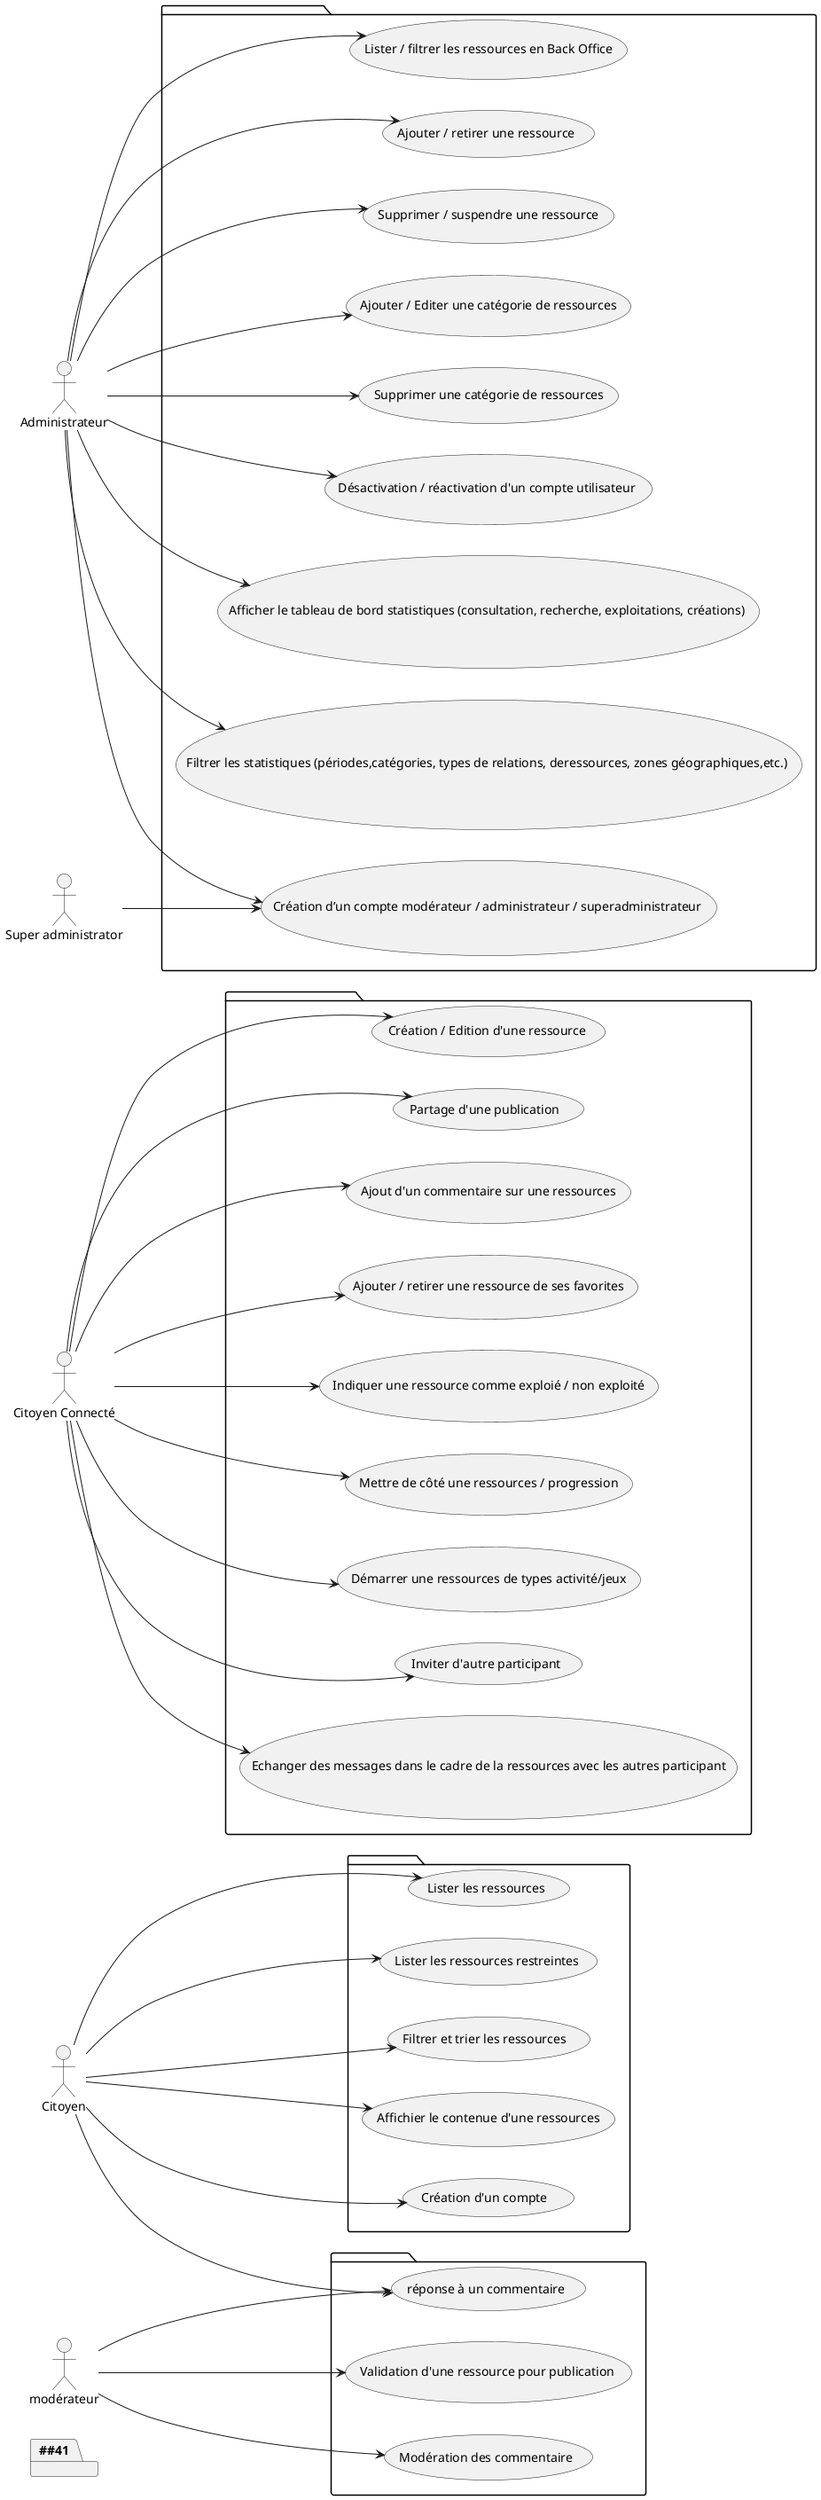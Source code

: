 @startuml
left to right direction
actor Citoyen as c
actor "Citoyen Connecté" as cc
actor Administrateur as adm
actor modérateur as modo
actor "Super administrator" as spadm
 
package  {
  usecase "Lister les ressources" as UC1
  usecase "Lister les ressources restreintes" as UC2
  usecase "Filtrer et trier les ressources " as UC3
  usecase "Affichier le contenue d'une ressources" as UC4
  usecase "Création d'un compte " as UC5
 
}
 
package {
    usecase "Création / Edition d'une ressource " as UC6
    usecase "Partage d'une publication " as UC7
    usecase "Ajout d'un commentaire sur une ressources" as UC8
    usecase "Ajouter / retirer une ressource de ses favorites" as UC9
    usecase "Indiquer une ressource comme exploié / non exploité" as UC10
    usecase "Mettre de côté une ressources / progression" as UC11
    usecase "Afficher un tableau de bord" as UC12
    usecase "Démarrer une ressources de types activité/jeux" as UC12
    usecase "Inviter d'autre participant" as UC13
    usecase "Echanger des messages dans le cadre de la ressources avec les autres participant" as UC14
}
 
package {
    usecase "Validation d'une ressource pour publication " as UC15
    usecase "Modération des commentaire" as UC16
    usecase "réponse à un commentaire" as UC17
}
 
package {
    usecase "Lister / filtrer les ressources en Back Office" as UC18
    usecase "Ajouter / retirer une ressource" as UC19
    usecase "Supprimer / suspendre une ressource" as UC20
    usecase "Ajouter / Editer une catégorie de ressources" as UC21
    usecase "Supprimer une catégorie de ressources" as UC22
    usecase "Désactivation / réactivation d'un compte utilisateur " as UC23
    usecase "Afficher le tableau de bord statistiques (consultation, recherche, exploitations, créations) " as UC24
    usecase "Filtrer les statistiques (périodes,catégories, types de relations, deressources, zones géographiques,etc.) " as UC25
    usecase "Exporter les statistiques" as UC26
}
 
package {
    usecase "Création d’un compte modérateur / administrateur / superadministrateur " as UC26
}
 
c --> UC1
c --> UC2
c --> UC3
c --> UC4
c --> UC5
c --> UC17
 
cc-->UC6
cc-->UC7
cc-->UC8
cc-->UC9
cc-->UC10
cc-->UC11
cc-->UC12
cc-->UC13
cc-->UC14
 
adm --> UC18
adm --> UC19
adm --> UC20
adm --> UC21
adm --> UC22
adm --> UC23
adm --> UC24
adm --> UC25
adm --> UC26
 
modo --> UC15
modo --> UC16
modo --> UC17
 
spadm --> UC26
 
@enduml
